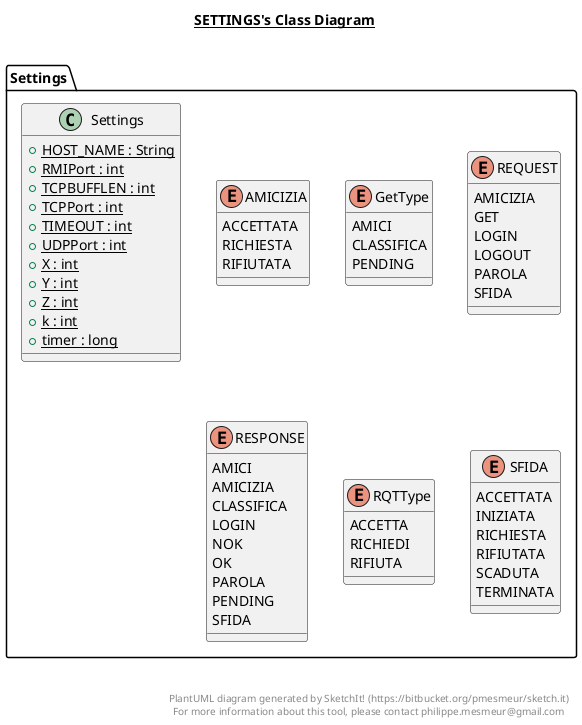 @startuml

title __SETTINGS's Class Diagram__\n

  namespace Settings {
    class Settings.Settings {
        {static} + HOST_NAME : String
        {static} + RMIPort : int
        {static} + TCPBUFFLEN : int
        {static} + TCPPort : int
        {static} + TIMEOUT : int
        {static} + UDPPort : int
        {static} + X : int
        {static} + Y : int
        {static} + Z : int
        {static} + k : int
        {static} + timer : long
    }
  }
  

  namespace Settings {
    enum AMICIZIA {
      ACCETTATA
      RICHIESTA
      RIFIUTATA
    }
  }
  

  namespace Settings {
    enum GetType {
      AMICI
      CLASSIFICA
      PENDING
    }
  }
  

  namespace Settings {
    enum REQUEST {
      AMICIZIA
      GET
      LOGIN
      LOGOUT
      PAROLA
      SFIDA
    }
  }
  

  namespace Settings {
    enum RESPONSE {
      AMICI
      AMICIZIA
      CLASSIFICA
      LOGIN
      NOK
      OK
      PAROLA
      PENDING
      SFIDA
    }
  }
  

  namespace Settings {
    enum RQTType {
      ACCETTA
      RICHIEDI
      RIFIUTA
    }
  }
  

  namespace Settings {
    enum SFIDA {
      ACCETTATA
      INIZIATA
      RICHIESTA
      RIFIUTATA
      SCADUTA
      TERMINATA
    }
  }
  

  Settings.Settings +-down- Settings.Settings.AMICIZIA
  Settings.Settings +-down- Settings.Settings.GetType
  Settings.Settings +-down- Settings.Settings.REQUEST
  Settings.Settings +-down- Settings.Settings.RESPONSE
  Settings.Settings +-down- Settings.Settings.RQTType
  Settings.Settings +-down- Settings.Settings.SFIDA


right footer


PlantUML diagram generated by SketchIt! (https://bitbucket.org/pmesmeur/sketch.it)
For more information about this tool, please contact philippe.mesmeur@gmail.com
endfooter

@enduml
